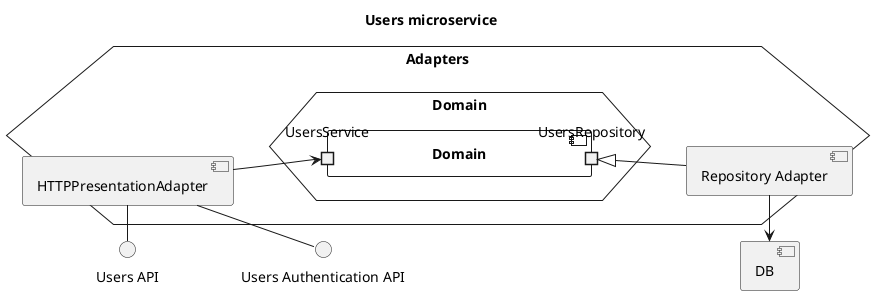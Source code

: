 @startuml users-components

title "Users microservice"

left to right direction

component "DB"
interface "Users API" as UsersAPI
interface "Users Authentication API" as UsersAuthAPI

hexagon Adapters {
    hexagon Domain as DomainHex {
        component Domain {
            portout "UsersRepository" as Repo
            portin UsersService
        }
    }

    component "Repository Adapter" as RepoAdapter
    RepoAdapter -u-|> Repo
    RepoAdapter -l-> DB

    component "HTTPPresentationAdapter" as HTTPAdapter
    HTTPAdapter -d-> UsersService
    HTTPAdapter -() UsersAPI
    HTTPAdapter -() UsersAuthAPI
    ' just for layout
    UsersAPI -[hidden]-> UsersAuthAPI
}

@enduml

